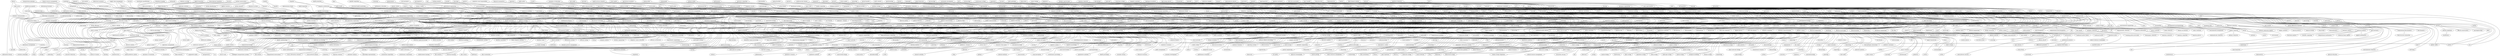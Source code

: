 graph{
"library"--"information literacy" [weight=0.014705882352941176];
"library"--"open access" [weight=0.02];
"library"--"information science" [weight=0.0029069767441860465];
"open access"--"copyright" [weight=0.02631578947368421];
"open access"--"scholarly communication" [weight=0.00819672131147541];
"information science"--"bibliometrics" [weight=0.016666666666666666];
"information science"--"librarianship" [weight=0.022727272727272728];
"information science"--"library science" [weight=0.01282051282051282];
"intellectual property"--"copyright" [weight=0.014705882352941176];
"intellectual property"--"innovation" [weight=0.019230769230769232];
"innovation"--"entrepreneurship" [weight=0.0018796992481203006];
"innovation"--"design" [weight=0.011627906976744186];
"innovation"--"economic geography" [weight=0.017241379310344827];
"innovation"--"collaboration" [weight=0.03333333333333333];
"innovation"--"knowledge management" [weight=0.014285714285714285];
"innovation"--"creativity" [weight=0.007352941176470588];
"innovation"--"productivity" [weight=0.03333333333333333];
"innovation"--"strategy" [weight=0.004098360655737705];
"innovation"--"technology" [weight=0.006329113924050633];
"simulation"--"agent-based modeling" [weight=0.02];
"simulation"--"optimization" [weight=0.005813953488372093];
"simulation"--"modeling" [weight=0.0014792899408284023];
"computational mechanics"--"fracture mechanics" [weight=0.010638297872340425];
"computational mechanics"--"biomechanics" [weight=0.013157894736842105];
"computational mechanics"--"finite elements" [weight=0.025];
"computational mechanics"--"solid mechanics" [weight=0.008771929824561403];
"computational mechanics"--"multiscale modeling" [weight=0.03125];
"computational mechanics"--"continuum mechanics" [weight=0.03333333333333333];
"computational mechanics"--"numerical methods" [weight=0.017857142857142856];
"fracture mechanics"--"composite materials" [weight=0.018518518518518517];
"fracture mechanics"--"fatigue" [weight=0.014705882352941176];
"biomechanics"--"sports science" [weight=0.027777777777777776];
"biomechanics"--"bone" [weight=0.02];
"biomechanics"--"orthopaedics" [weight=0.008064516129032258];
"biomechanics"--"ergonomics" [weight=0.011111111111111112];
"biomechanics"--"mechanobiology" [weight=0.00980392156862745];
"biomechanics"--"finite element analysis" [weight=0.015625];
"biomechanics"--"rehabilitation" [weight=0.009615384615384616];
"biomechanics"--"robotics" [weight=0.00684931506849315];
"solid mechanics"--"nanomechanics" [weight=0.029411764705882353];
"solid mechanics"--"mechanics of materials" [weight=0.027777777777777776];
"performance"--"distributed systems" [weight=0.05];
"distributed systems"--"fault tolerance" [weight=0.017857142857142856];
"distributed systems"--"computer networks" [weight=0.0056179775280898875];
"distributed systems"--"networks" [weight=0.0037593984962406013];
"distributed systems"--"cloud computing" [weight=0.0019305019305019305];
"distributed systems"--"operating systems" [weight=0.004629629629629629];
"financial econometrics"--"asset pricing" [weight=0.016666666666666666];
"asset pricing"--"behavioral finance" [weight=0.011627906976744186];
"asset pricing"--"corporate finance" [weight=0.01020408163265306];
"political ecology"--"political economy" [weight=0.02631578947368421];
"biophysics"--"proteins" [weight=0.021739130434782608];
"biophysics"--"physical chemistry" [weight=0.007692307692307693];
"biophysics"--"biochemistry" [weight=0.001937984496124031];
"biophysics"--"molecular dynamics" [weight=0.010416666666666666];
"biophysics"--"polymer physics" [weight=0.014285714285714285];
"biophysics"--"statistical mechanics" [weight=0.014285714285714285];
"biophysics"--"soft matter" [weight=0.007142857142857143];
"biophysics"--"protein folding" [weight=0.013157894736842105];
"morality"--"social psychology" [weight=0.023809523809523808];
"social psychology"--"quantitative methods" [weight=0.045454545454545456];
"social psychology"--"psychology" [weight=0.011627906976744186];
"social psychology"--"positive psychology" [weight=0.03571428571428571];
"social psychology"--"evolutionary psychology" [weight=0.027777777777777776];
"social psychology"--"social neuroscience" [weight=0.014285714285714285];
"social psychology"--"social cognition" [weight=0.01];
"social psychology"--"political psychology" [weight=0.011111111111111112];
"social psychology"--"health psychology" [weight=0.013888888888888888];
"social psychology"--"personality" [weight=0.016129032258064516];
"wastewater treatment"--"environmental engineering" [weight=0.010869565217391304];
"wastewater treatment"--"water" [weight=0.007142857142857143];
"control"--"system identification" [weight=0.013513513513513514];
"control"--"dynamics" [weight=0.004];
"control"--"estimation" [weight=0.010869565217391304];
"control"--"robotics" [weight=0.0013774104683195593];
"control"--"dynamical systems" [weight=0.007575757575757576];
"control"--"system dynamics" [weight=0.03333333333333333];
"semiconductor physics"--"optoelectronics" [weight=0.03571428571428571];
"optoelectronics"--"photonics" [weight=0.005376344086021506];
"optoelectronics"--"semiconductor devices" [weight=0.025];
"optoelectronics"--"devices" [weight=0.03571428571428571];
"environmental"--"resource economics" [weight=0.007142857142857143];
"resource economics"--"environmental economics" [weight=0.01282051282051282];
"psychology"--"cognitive neuroscience" [weight=0.005];
"psychology"--"neuroscience" [weight=0.00205761316872428];
"psychology"--"education" [weight=0.007042253521126761];
"social cognition"--"developmental psychology" [weight=0.022727272727272728];
"political psychology"--"public opinion" [weight=0.009433962264150943];
"personality"--"assessment" [weight=0.02631578947368421];
"personality"--"individual differences" [weight=0.017241379310344827];
"personality"--"psychopathology" [weight=0.021739130434782608];
"quantum chemistry"--"density functional theory" [weight=0.019230769230769232];
"quantum chemistry"--"computational chemistry" [weight=0.006944444444444444];
"density functional theory"--"computational materials science" [weight=0.023809523809523808];
"computational chemistry"--"theoretical" [weight=0.006756756756756757];
"computational chemistry"--"physical chemistry" [weight=0.007936507936507936];
"computational chemistry"--"theoretical chemistry" [weight=0.004464285714285714];
"computational chemistry"--"computational biophysics" [weight=0.02631578947368421];
"computational chemistry"--"molecular modeling" [weight=0.008928571428571428];
"evolutionary ecology"--"conservation biology" [weight=0.013157894736842105];
"conservation biology"--"spatial ecology" [weight=0.011627906976744186];
"conservation biology"--"ecology" [weight=0.0010416666666666667];
"conservation biology"--"ecological modelling" [weight=0.017241379310344827];
"conservation biology"--"disease ecology" [weight=0.013888888888888888];
"conservation biology"--"community ecology" [weight=0.007462686567164179];
"conservation biology"--"herpetology" [weight=0.006944444444444444];
"conservation biology"--"plant ecology" [weight=0.013513513513513514];
"conservation biology"--"population ecology" [weight=0.00847457627118644];
"conservation biology"--"freshwater ecology" [weight=0.03333333333333333];
"conservation biology"--"urban ecology" [weight=0.023809523809523808];
"conservation biology"--"marine ecology" [weight=0.007936507936507936];
"conservation biology"--"landscape ecology" [weight=0.0056179775280898875];
"conservation biology"--"restoration ecology" [weight=0.0125];
"autism"--"special education" [weight=0.029411764705882353];
"autism"--"neuroscience" [weight=0.010869565217391304];
"autism"--"adhd" [weight=0.03333333333333333];
"neuroscience"--"ophthalmology" [weight=0.029411764705882353];
"neuroscience"--"neuropharmacology" [weight=0.015151515151515152];
"neuroscience"--"brain imaging" [weight=0.016666666666666666];
"neuroscience"--"sleep" [weight=0.00980392156862745];
"neuroscience"--"physiology" [weight=0.0058823529411764705];
"neuroscience"--"spinal cord injury" [weight=0.021739130434782608];
"neuroscience"--"electrophysiology" [weight=0.006944444444444444];
"neuroscience"--"traumatic brain injury" [weight=0.02];
"neuroscience"--"gene therapy" [weight=0.020833333333333332];
"neuroscience"--"neurology" [weight=0.004629629629629629];
"neuroscience"--"epilepsy" [weight=0.007352941176470588];
"neuroscience"--"psychiatry" [weight=0.0037313432835820895];
"neuroscience"--"neurodegenerative diseases" [weight=0.011363636363636364];
"neuroscience"--"parkinson s disease" [weight=0.013888888888888888];
"neuroscience"--"plasticity" [weight=0.025];
"neuroscience"--"neurophysiology" [weight=0.007692307692307693];
"neuroscience"--"anesthesiology" [weight=0.03333333333333333];
"neuroscience"--"machine learning" [weight=0.0035211267605633804];
"neuroscience"--"vision" [weight=0.006097560975609756];
"neuroscience"--"cognition" [weight=0.006493506493506494];
"neuroscience"--"neurosurgery" [weight=0.007462686567164179];
"neuroscience"--"neurobiology" [weight=0.008771929824561403];
"neuroscience"--"neuroendocrinology" [weight=0.014285714285714285];
"neuroscience"--"fmri" [weight=0.0078125];
"neuroscience"--"stress" [weight=0.013888888888888888];
"neuroscience"--"pharmacology" [weight=0.0037313432835820895];
"neuroscience"--"addiction" [weight=0.007692307692307693];
"neuroscience"--"optical imaging" [weight=0.0625];
"neuroscience"--"motor control" [weight=0.007042253521126761];
"neuroscience"--"ion channels" [weight=0.011904761904761904];
"neuroscience"--"alzheimer s disease" [weight=0.008064516129032258];
"neuroscience"--"neurodegeneration" [weight=0.008620689655172414];
"neuroscience"--"neuroimaging" [weight=0.0034965034965034965];
"neuroscience"--"neuroengineering" [weight=0.018518518518518517];
"neuroscience"--"pain" [weight=0.007246376811594203];
"neuroscience"--"biomedical engineering" [weight=0.006944444444444444];
"aerosols"--"atmospheric chemistry" [weight=0.012195121951219513];
"aerosols"--"cloud" [weight=0.015151515151515152];
"atmospheric chemistry"--"air quality" [weight=0.017241379310344827];
"cloud"--"climate" [weight=0.018518518518518517];
"computer graphics"--"visualization" [weight=0.004901960784313725];
"computer graphics"--"virtual reality" [weight=0.006329113924050633];
"computer graphics"--"computer vision" [weight=0.001358695652173913];
"molecular evolution"--"bioinformatics" [weight=0.006172839506172839];
"bioinformatics"--"biostatistics" [weight=0.003472222222222222];
"bioinformatics"--"comparative genomics" [weight=0.0078125];
"bioinformatics"--"rna" [weight=0.022727272727272728];
"bioinformatics"--"molecular microbiology" [weight=0.045454545454545456];
"bioinformatics"--"statistical genetics" [weight=0.00847457627118644];
"bioinformatics"--"systems biology" [weight=0.0013812154696132596];
"bioinformatics"--"metagenomics" [weight=0.004545454545454545];
"bioinformatics"--"genomics" [weight=0.0006188118811881188];
"bioinformatics"--"functional genomics" [weight=0.016129032258064516];
"bioinformatics"--"machine learning" [weight=0.0008130081300813008];
"bioinformatics"--"computational biology" [weight=0.0005543237250554324];
"bioinformatics"--"proteomics" [weight=0.004273504273504274];
"bioinformatics"--"cancer genomics" [weight=0.007042253521126761];
"bioinformatics"--"protein structure" [weight=0.025];
"bioinformatics"--"next generation sequencing" [weight=0.007042253521126761];
"stratigraphy"--"sedimentology" [weight=0.00625];
"sedimentology"--"marine geology" [weight=0.017857142857142856];
"sedimentology"--"geology" [weight=0.007142857142857143];
"pragmatics"--"semantics" [weight=0.00510204081632653];
"ecotoxicology"--"ecology" [weight=0.014285714285714285];
"ecology"--"botany" [weight=0.011363636363636364];
"ecology"--"environmental science" [weight=0.008771929824561403];
"ecology"--"biodiversity" [weight=0.0033333333333333335];
"ecology"--"conservation" [weight=0.0020833333333333333];
"ecology"--"natural resource management" [weight=0.045454545454545456];
"ecology"--"biology" [weight=0.005263157894736842];
"ecology"--"population dynamics" [weight=0.016129032258064516];
"ecology"--"ecosystem services" [weight=0.015625];
"ecology"--"ornithology" [weight=0.005376344086021506];
"ecology"--"fish" [weight=0.03333333333333333];
"ecology"--"global change" [weight=0.011111111111111112];
"ecology"--"limnology" [weight=0.013513513513513514];
"ecology"--"evolutionary biology" [weight=0.003125];
"ecology"--"behaviour" [weight=0.011363636363636364];
"ecology"--"ecophysiology" [weight=0.013157894736842105];
"ecology"--"entomology" [weight=0.0043859649122807015];
"ecology"--"zoology" [weight=0.007462686567164179];
"ecology"--"invasive species" [weight=0.012195121951219513];
"ecology"--"marine biology" [weight=0.004761904761904762];
"ecology"--"evolution" [weight=0.0008130081300813008];
"ecology"--"fisheries" [weight=0.007352941176470588];
"ecology"--"biogeography" [weight=0.004545454545454545];
"ecology"--"climate change" [weight=0.003703703703703704];
"archaeology"--"anthropology" [weight=0.005494505494505495];
"applied statistics"--"machine learning" [weight=0.020833333333333332];
"machine learning"--"ai" [weight=0.01020408163265306];
"machine learning"--"convex optimization" [weight=0.01];
"machine learning"--"data visualization" [weight=0.016666666666666666];
"machine learning"--"brain computer interface" [weight=0.013513513513513514];
"machine learning"--"biomedical informatics" [weight=0.008620689655172414];
"machine learning"--"digital signal processing" [weight=0.014705882352941176];
"machine learning"--"algorithms" [weight=0.004];
"machine learning"--"statistical learning" [weight=0.015151515151515152];
"machine learning"--"text mining" [weight=0.004310344827586207];
"machine learning"--"medical image analysis" [weight=0.0043859649122807015];
"machine learning"--"affective computing" [weight=0.010638297872340425];
"machine learning"--"healthcare" [weight=0.027777777777777776];
"machine learning"--"statistical modeling" [weight=0.011627906976744186];
"machine learning"--"medical image processing" [weight=0.013888888888888888];
"machine learning"--"network analysis" [weight=0.027777777777777776];
"machine learning"--"computer vision" [weight=0.00022831050228310502];
"machine learning"--"data science" [weight=0.002551020408163265];
"machine learning"--"recommender systems" [weight=0.004672897196261682];
"machine learning"--"statistics" [weight=0.0012987012987012987];
"machine learning"--"classification" [weight=0.014705882352941176];
"machine learning"--"reinforcement learning" [weight=0.004273504273504274];
"machine learning"--"optimization" [weight=0.001388888888888889];
"machine learning"--"speech" [weight=0.011904761904761904];
"machine learning"--"speech recognition" [weight=0.00625];
"machine learning"--"bayesian inference" [weight=0.014705882352941176];
"machine learning"--"computational neuroscience" [weight=0.003676470588235294];
"machine learning"--"statistical signal processing" [weight=0.008064516129032258];
"machine learning"--"big data" [weight=0.0022522522522522522];
"machine learning"--"data analysis" [weight=0.007575757575757576];
"machine learning"--"deep learning" [weight=0.001440922190201729];
"machine learning"--"pattern recognition" [weight=0.0007062146892655367];
"machine learning"--"crowdsourcing" [weight=0.016129032258064516];
"machine learning"--"big data analytics" [weight=0.013157894736842105];
"machine learning"--"music information retrieval" [weight=0.010638297872340425];
"machine learning"--"biomedical signal processing" [weight=0.014705882352941176];
"machine learning"--"speech processing" [weight=0.01020408163265306];
"machine learning"--"computational intelligence" [weight=0.00684931506849315];
"machine learning"--"bayesian statistics" [weight=0.006756756756756757];
"machine learning"--"time series analysis" [weight=0.016129032258064516];
"machine learning"--"signal processing" [weight=0.001037344398340249];
"machine learning"--"intelligent transportation systems" [weight=0.021739130434782608];
"machine learning"--"computational social science" [weight=0.010416666666666666];
"machine learning"--"nlp" [weight=0.00684931506849315];
"machine learning"--"information retrieval" [weight=0.0017985611510791368];
"machine learning"--"data analytics" [weight=0.01020408163265306];
"machine learning"--"data mining" [weight=0.0003952569169960474];
"machine learning"--"natural language processing" [weight=0.000708215297450425];
"machine learning"--"neural networks" [weight=0.0029069767441860465];
"machine learning"--"artificial intelligence" [weight=0.0003056234718826406];
"machine learning"--"computational statistics" [weight=0.019230769230769232];
"epistemology"--"metaphysics" [weight=0.008771929824561403];
"epistemology"--"philosophy of mind" [weight=0.00980392156862745];
"metaphysics"--"philosophy of science" [weight=0.012195121951219513];
"philosophy of mind"--"cognitive science" [weight=0.011111111111111112];
"philosophy of mind"--"philosophy of language" [weight=0.011111111111111112];
"vaccines"--"immunology" [weight=0.00625];
"immunology"--"translational research" [weight=0.0625];
"immunology"--"transplantation" [weight=0.015625];
"immunology"--"cancer" [weight=0.0030864197530864196];
"immunology"--"pathology" [weight=0.017241379310344827];
"immunology"--"inflammation" [weight=0.006024096385542169];
"immunology"--"gastroenterology" [weight=0.027777777777777776];
"immunology"--"infectious diseases" [weight=0.0036496350364963502];
"immunology"--"virology" [weight=0.0022123893805309734];
"immunology"--"dermatology" [weight=0.027777777777777776];
"immunology"--"autoimmunity" [weight=0.006329113924050633];
"immunology"--"parasitology" [weight=0.008620689655172414];
"immunology"--"immunotherapy" [weight=0.017241379310344827];
"immunology"--"microbiology" [weight=0.0020491803278688526];
"immunology"--"oncology" [weight=0.008333333333333333];
"immunology"--"rheumatology" [weight=0.010638297872340425];
"immunology"--"allergy" [weight=0.006944444444444444];
"immunology"--"neuroimmunology" [weight=0.02];
"ptsd"--"trauma" [weight=0.011627906976744186];
"trauma"--"surgery" [weight=0.023809523809523808];
"public policy"--"public administration" [weight=0.0058823529411764705];
"public policy"--"political science" [weight=0.009259259259259259];
"public administration"--"governance" [weight=0.021739130434782608];
"public administration"--"public management" [weight=0.011363636363636364];
"political science"--"comparative politics" [weight=0.00684931506849315];
"political science"--"international relations" [weight=0.004347826086956522];
"artificial intelligence"--"computer science" [weight=0.003289473684210526];
"artificial intelligence"--"evolutionary algorithms" [weight=0.011111111111111112];
"artificial intelligence"--"soft computing" [weight=0.014285714285714285];
"artificial intelligence"--"multi-agent systems" [weight=0.0033333333333333335];
"artificial intelligence"--"fuzzy logic" [weight=0.013513513513513514];
"artificial intelligence"--"semantic web" [weight=0.0037593984962406013];
"artificial intelligence"--"cognitive science" [weight=0.003424657534246575];
"artificial intelligence"--"human-computer interaction" [weight=0.0078125];
"artificial intelligence"--"planning" [weight=0.007462686567164179];
"artificial intelligence"--"evolutionary computation" [weight=0.004132231404958678];
"artificial intelligence"--"logic" [weight=0.007936507936507936];
"artificial intelligence"--"machine vision" [weight=0.015151515151515152];
"artificial intelligence"--"games" [weight=0.016666666666666666];
"artificial intelligence"--"optimisation" [weight=0.021739130434782608];
"artificial intelligence"--"knowledge representation" [weight=0.003816793893129771];
"economics"--"industrial organization" [weight=0.007575757575757576];
"economics"--"social science" [weight=0.025];
"economics"--"econometrics" [weight=0.004761904761904762];
"economics"--"finance" [weight=0.002702702702702703];
"economics"--"economic history" [weight=0.017857142857142856];
"economics"--"law" [weight=0.002577319587628866];
"industrial organization"--"applied microeconomics" [weight=0.011111111111111112];
"industrial organization"--"international trade" [weight=0.011363636363636364];
"econometrics"--"time series" [weight=0.015625];
"econometrics"--"statistics" [weight=0.006944444444444444];
"finance"--"risk management" [weight=0.018518518518518517];
"finance"--"real estate" [weight=0.019230769230769232];
"finance"--"banking" [weight=0.007142857142857143];
"finance"--"macroeconomics" [weight=0.01];
"finance"--"investments" [weight=0.013157894736842105];
"finance"--"accounting" [weight=0.006024096385542169];
"law"--"society" [weight=0.011363636363636364];
"public opinion"--"political communication" [weight=0.00909090909090909];
"public opinion"--"elections" [weight=0.01282051282051282];
"public opinion"--"american politics" [weight=0.013157894736842105];
"public opinion"--"political behavior" [weight=0.00980392156862745];
"political communication"--"science communication" [weight=0.045454545454545456];
"political communication"--"media effects" [weight=0.020833333333333332];
"political communication"--"journalism" [weight=0.010416666666666666];
"elections"--"political parties" [weight=0.01282051282051282];
"cancer biology"--"signal transduction" [weight=0.014285714285714285];
"cancer biology"--"molecular biology" [weight=0.0048543689320388345];
"hydrogeology"--"hydrology" [weight=0.010416666666666666];
"international finance"--"macroeconomics" [weight=0.006944444444444444];
"macroeconomics"--"international economics" [weight=0.007042253521126761];
"macroeconomics"--"economic growth" [weight=0.009615384615384616];
"macroeconomics"--"monetary economics" [weight=0.0056179775280898875];
"macroeconomics"--"labor economics" [weight=0.008928571428571428];
"macroeconomics"--"financial economics" [weight=0.011111111111111112];
"assessment"--"intervention" [weight=0.05];
"assessment"--"evaluation" [weight=0.021739130434782608];
"assessment"--"medical education" [weight=0.025];
"medical education"--"emergency medicine" [weight=0.023809523809523808];
"forestry"--"remote sensing" [weight=0.01282051282051282];
"remote sensing"--"lidar" [weight=0.009259259259259259];
"remote sensing"--"gis" [weight=0.0013157894736842105];
"remote sensing"--"geographic information systems" [weight=0.014705882352941176];
"remote sensing"--"glaciology" [weight=0.01282051282051282];
"remote sensing"--"data assimilation" [weight=0.025];
"remote sensing"--"photogrammetry" [weight=0.008928571428571428];
"remote sensing"--"hydrology" [weight=0.00390625];
"electrical machines"--"power electronics" [weight=0.007352941176470588];
"power electronics"--"microgrids" [weight=0.009615384615384616];
"power electronics"--"renewable energy" [weight=0.003125];
"popular culture"--"gender" [weight=0.03125];
"gender"--"inequality" [weight=0.009615384615384616];
"gender"--"social movements" [weight=0.014705882352941176];
"gender"--"qualitative research" [weight=0.038461538461538464];
"gender"--"international development" [weight=0.038461538461538464];
"gender"--"family" [weight=0.008333333333333333];
"gender"--"migration" [weight=0.005747126436781609];
"gender"--"qualitative methods" [weight=0.02];
"gender"--"politics" [weight=0.008333333333333333];
"gender"--"identity" [weight=0.0125];
"gender"--"globalization" [weight=0.018518518518518517];
"gender"--"race" [weight=0.0040650406504065045];
"gender"--"culture" [weight=0.00909090909090909];
"gender"--"work" [weight=0.008928571428571428];
"gender"--"youth" [weight=0.017857142857142856];
"gender"--"sexuality" [weight=0.0022624434389140274];
"gender"--"education" [weight=0.007246376811594203];
"gender"--"feminism" [weight=0.016129032258064516];
"gender"--"diversity" [weight=0.019230769230769232];
"polymers"--"membranes" [weight=0.016666666666666666];
"polymers"--"composites" [weight=0.007246376811594203];
"polymers"--"biomaterials" [weight=0.004273504273504274];
"polymers"--"rheology" [weight=0.013157894736842105];
"polymers"--"nanocomposites" [weight=0.010416666666666666];
"composites"--"rhetoric" [weight=0.008620689655172414];
"biomaterials"--"hydrogels" [weight=0.007575757575757576];
"biomaterials"--"self-assembly" [weight=0.015151515151515152];
"biomaterials"--"tissue engineering" [weight=0.0008771929824561404];
"biomaterials"--"bioengineering" [weight=0.007246376811594203];
"biomaterials"--"drug delivery" [weight=0.0016556291390728477];
"rheology"--"complex fluids" [weight=0.018518518518518517];
"supply chain management"--"logistics" [weight=0.005681818181818182];
"supply chain management"--"operations research" [weight=0.008928571428571428];
"supply chain management"--"operations management" [weight=0.003875968992248062];
"sustainable development"--"climate change" [weight=0.020833333333333332];
"climate change"--"hydrology" [weight=0.004310344827586207];
"climate change"--"food security" [weight=0.02];
"climate change"--"forest ecology" [weight=0.013157894736842105];
"climate change"--"climate dynamics" [weight=0.02631578947368421];
"climate change"--"adaptation" [weight=0.008333333333333333];
"climate change"--"air pollution" [weight=0.01282051282051282];
"climate change"--"carbon cycle" [weight=0.016129032258064516];
"climate change"--"coral reefs" [weight=0.019230769230769232];
"climate change"--"agriculture" [weight=0.011363636363636364];
"inequality"--"poverty" [weight=0.007142857142857143];
"poverty"--"social policy" [weight=0.015625];
"corrosion"--"coatings" [weight=0.013513513513513514];
"corrosion"--"electrochemistry" [weight=0.004629629629629629];
"coatings"--"tribology" [weight=0.02631578947368421];
"electrochemistry"--"catalysis" [weight=0.005747126436781609];
"electrochemistry"--"materials science" [weight=0.004807692307692308];
"electrochemistry"--"electrocatalysis" [weight=0.008771929824561403];
"electrochemistry"--"energy materials" [weight=0.019230769230769232];
"electrochemistry"--"energy storage" [weight=0.00625];
"electrochemistry"--"nanomaterials" [weight=0.0049504950495049506];
"electrochemistry"--"fuel cells" [weight=0.0047169811320754715];
"social movements"--"political sociology" [weight=0.013157894736842105];
"developmental psychology"--"cognitive development" [weight=0.023809523809523808];
"probability theory"--"stochastic processes" [weight=0.02];
"probability theory"--"mathematical finance" [weight=0.03571428571428571];
"stochastic processes"--"probability" [weight=0.013513513513513514];
"multimedia"--"computer vision" [weight=0.0038461538461538464];
"computer vision"--"graphics" [weight=0.013513513513513514];
"computer vision"--"mobile robotics" [weight=0.017857142857142856];
"computer vision"--"robotics" [weight=0.0008680555555555555];
"computer vision"--"computational photography" [weight=0.004807692307692308];
"computer vision"--"image processing" [weight=0.0005636978579481398];
"computer vision"--"augmented reality" [weight=0.006578947368421052];
"computer vision"--"imaging" [weight=0.006944444444444444];
"computer vision"--"medical imaging" [weight=0.003246753246753247];
"computer vision"--"image analysis" [weight=0.007462686567164179];
"music"--"language" [weight=0.03125];
"language"--"cognition" [weight=0.010869565217391304];
"language"--"literacy" [weight=0.0125];
"history"--"politics" [weight=0.01282051282051282];
"psychophysics"--"vision" [weight=0.018518518518518517];
"transportation planning"--"urban planning" [weight=0.03571428571428571];
"urban planning"--"housing" [weight=0.021739130434782608];
"urban planning"--"urban design" [weight=0.012195121951219513];
"computer science"--"software engineering" [weight=0.004807692307692308];
"computer science"--"information technology" [weight=0.038461538461538464];
"computer science"--"informatics" [weight=0.041666666666666664];
"software engineering"--"computer science education" [weight=0.03125];
"software engineering"--"formal methods" [weight=0.004672897196261682];
"software engineering"--"software architecture" [weight=0.006329113924050633];
"software engineering"--"requirements engineering" [weight=0.007142857142857143];
"software engineering"--"software testing" [weight=0.005376344086021506];
"software engineering"--"information systems" [weight=0.011904761904761904];
"software engineering"--"testing" [weight=0.015151515151515152];
"software engineering"--"program analysis" [weight=0.01020408163265306];
"software engineering"--"systems engineering" [weight=0.038461538461538464];
"software engineering"--"programming languages" [weight=0.003289473684210526];
"health promotion"--"public health" [weight=0.010416666666666666];
"public health"--"dentistry" [weight=0.038461538461538464];
"public health"--"epidemiology" [weight=0.001953125];
"pervasive computing"--"mobile computing" [weight=0.015625];
"mobile computing"--"wireless networks" [weight=0.006024096385542169];
"high energy physics"--"particle physics" [weight=0.016129032258064516];
"particle physics"--"nuclear physics" [weight=0.010869565217391304];
"particle physics"--"cosmology" [weight=0.009433962264150943];
"magnetic materials"--"magnetism" [weight=0.01282051282051282];
"magnetism"--"spintronics" [weight=0.005154639175257732];
"magnetism"--"condensed matter physics" [weight=0.00625];
"cognitive neuroscience"--"memory" [weight=0.0045871559633027525];
"cognitive neuroscience"--"cognitive psychology" [weight=0.0058823529411764705];
"cognitive neuroscience"--"neuropsychology" [weight=0.00819672131147541];
"cognitive neuroscience"--"attention" [weight=0.005813953488372093];
"cognitive neuroscience"--"visual perception" [weight=0.016129032258064516];
"education"--"ict" [weight=0.021739130434782608];
"education"--"sociology" [weight=0.007936507936507936];
"education"--"child development" [weight=0.03333333333333333];
"education"--"research" [weight=0.027777777777777776];
"education"--"social justice" [weight=0.041666666666666664];
"education"--"technology" [weight=0.006578947368421052];
"education"--"educational technology" [weight=0.016129032258064516];
"education"--"pedagogy" [weight=0.021739130434782608];
"education"--"teacher education" [weight=0.020833333333333332];
"social theory"--"sociology" [weight=0.015625];
"sociology"--"anthropology" [weight=0.014285714285714285];
"sociology"--"demography" [weight=0.008620689655172414];
"sociology"--"criminology" [weight=0.007352941176470588];
"biostatistics"--"survival analysis" [weight=0.013513513513513514];
"biostatistics"--"epidemiology" [weight=0.002173913043478261];
"biostatistics"--"clinical trials" [weight=0.008064516129032258];
"biostatistics"--"meta-analysis" [weight=0.029411764705882353];
"biostatistics"--"causal inference" [weight=0.018518518518518517];
"epidemiology"--"pharmacoepidemiology" [weight=0.021739130434782608];
"epidemiology"--"child health" [weight=0.019230769230769232];
"epidemiology"--"nutrition" [weight=0.00641025641025641];
"epidemiology"--"mathematical modeling" [weight=0.018518518518518517];
"epidemiology"--"hiv" [weight=0.006329113924050633];
"epidemiology"--"global health" [weight=0.010869565217391304];
"epidemiology"--"environmental health" [weight=0.011904761904761904];
"meta-analysis"--"systematic reviews" [weight=0.014285714285714285];
"causal inference"--"program evaluation" [weight=0.07142857142857142];
"surgery"--"medicine" [weight=0.020833333333333332];
"logistics"--"transportation" [weight=0.00847457627118644];
"logistics"--"supply chain" [weight=0.010416666666666666];
"transportation"--"mobile" [weight=0.02];
"transportation"--"land use" [weight=0.020833333333333332];
"regulation"--"governance" [weight=0.027777777777777776];
"manufacturing"--"design" [weight=0.014285714285714285];
"climate"--"meteorology" [weight=0.013157894736842105];
"climate"--"hydrology" [weight=0.011111111111111112];
"climate"--"physical oceanography" [weight=0.027777777777777776];
"meteorology"--"atmospheric science" [weight=0.013157894736842105];
"meteorology"--"climatology" [weight=0.011111111111111112];
"hydrology"--"groundwater" [weight=0.017241379310344827];
"hydrology"--"ecohydrology" [weight=0.008771929824561403];
"hydrology"--"water resources" [weight=0.002976190476190476];
"hydrology"--"geomorphology" [weight=0.005813953488372093];
"hydrology"--"sediment transport" [weight=0.020833333333333332];
"hydrology"--"water quality" [weight=0.01020408163265306];
"hydrology"--"water resources management" [weight=0.01];
"hydrology"--"hydraulics" [weight=0.008620689655172414];
"macroecology"--"biogeography" [weight=0.008620689655172414];
"anthropology"--"ethnography" [weight=0.045454545454545456];
"storage"--"energy conversion" [weight=0.007575757575757576];
"nems"--"mems" [weight=0.0043859649122807015];
"mems"--"microfabrication" [weight=0.011363636363636364];
"mems"--"microfluidics" [weight=0.004807692307692308];
"mems"--"nanotechnology" [weight=0.006097560975609756];
"mems"--"sensors" [weight=0.004807692307692308];
"mems"--"energy harvesting" [weight=0.0125];
"catalysis"--"green chemistry" [weight=0.013157894736842105];
"catalysis"--"organic chemistry" [weight=0.008620689655172414];
"catalysis"--"ionic liquids" [weight=0.03125];
"catalysis"--"adsorption" [weight=0.016129032258064516];
"catalysis"--"energy" [weight=0.007352941176470588];
"catalysis"--"dft" [weight=0.023809523809523808];
"catalysis"--"organometallic chemistry" [weight=0.007936507936507936];
"catalysis"--"surface science" [weight=0.007246376811594203];
"catalysis"--"porous materials" [weight=0.025];
"catalysis"--"inorganic chemistry" [weight=0.009615384615384616];
"criminal justice"--"criminology" [weight=0.011111111111111112];
"criminology"--"policing" [weight=0.013888888888888888];
"criminology"--"violence" [weight=0.021739130434782608];
"criminology"--"crime" [weight=0.027777777777777776];
"plant breeding"--"plant genetics" [weight=0.02631578947368421];
"plant breeding"--"genetics" [weight=0.005494505494505495];
"genetics"--"drosophila" [weight=0.02];
"genetics"--"genomics" [weight=0.0009784735812133072];
"genetics"--"developmental biology" [weight=0.0045045045045045045];
"genetics"--"epigenetics" [weight=0.00390625];
"genetics"--"plant molecular biology" [weight=0.025];
"genetics"--"molecular biology" [weight=0.0015060240963855422];
"genetics"--"plant biology" [weight=0.010869565217391304];
"entrepreneurship"--"strategic management" [weight=0.008771929824561403];
"entrepreneurship"--"organization theory" [weight=0.02631578947368421];
"entrepreneurship"--"innovation management" [weight=0.021739130434782608];
"developmental biology"--"reproductive biology" [weight=0.05555555555555555];
"developmental biology"--"stem cell biology" [weight=0.012195121951219513];
"nanotechnology"--"surface chemistry" [weight=0.020833333333333332];
"nanotechnology"--"nanowires" [weight=0.014705882352941176];
"nanotechnology"--"solar cells" [weight=0.00909090909090909];
"nanotechnology"--"nanoscience" [weight=0.0045045045045045045];
"nanotechnology"--"biosensors" [weight=0.006329113924050633];
"nanotechnology"--"materials engineering" [weight=0.03571428571428571];
"nanotechnology"--"drug delivery" [weight=0.0035460992907801418];
"nanotechnology"--"materials science" [weight=0.0016501650165016502];
"nanotechnology"--"electronics" [weight=0.019230769230769232];
"nanotechnology"--"semiconductors" [weight=0.007692307692307693];
"nanotechnology"--"graphene" [weight=0.005376344086021506];
"transplantation"--"nephrology" [weight=0.029411764705882353];
"nanomaterials"--"photocatalysis" [weight=0.010416666666666666];
"nanomaterials"--"energy conversion" [weight=0.014705882352941176];
"behavioral neuroscience"--"addiction" [weight=0.022727272727272728];
"addiction"--"alcohol" [weight=0.015151515151515152];
"art"--"architecture" [weight=0.03571428571428571];
"architecture"--"urban" [weight=0.014705882352941176];
"architecture"--"design" [weight=0.008928571428571428];
"architecture"--"urban design" [weight=0.007692307692307693];
"mass transfer"--"cfd" [weight=0.025];
"mass transfer"--"heat" [weight=0.0036231884057971015];
"cfd"--"multiphase flow" [weight=0.008620689655172414];
"cfd"--"combustion" [weight=0.008333333333333333];
"cfd"--"heat transfer" [weight=0.005952380952380952];
"cfd"--"fem" [weight=0.03571428571428571];
"2d materials"--"graphene" [weight=0.005376344086021506];
"graphene"--"raman spectroscopy" [weight=0.038461538461538464];
"graphene"--"nanoelectronics" [weight=0.014705882352941176];
"graphene"--"carbon nanotubes" [weight=0.0045045045045045045];
"sensing"--"plasmonics" [weight=0.027777777777777776];
"plasmonics"--"photonics" [weight=0.004098360655737705];
"plasmonics"--"nanophotonics" [weight=0.001851851851851852];
"plasmonics"--"metamaterials" [weight=0.002304147465437788];
"plasmonics"--"nanofabrication" [weight=0.011363636363636364];
"institutions"--"political economy" [weight=0.02631578947368421];
"political economy"--"economic development" [weight=0.022727272727272728];
"political economy"--"development economics" [weight=0.007042253521126761];
"political economy"--"comparative politics" [weight=0.00641025641025641];
"operations research"--"optimization" [weight=0.0030864197530864196];
"operations research"--"metaheuristics" [weight=0.010869565217391304];
"operations research"--"scheduling" [weight=0.008620689655172414];
"operations research"--"combinatorial optimization" [weight=0.007936507936507936];
"operations research"--"decision analysis" [weight=0.029411764705882353];
"child development"--"parenting" [weight=0.023809523809523808];
"cancer"--"dna repair" [weight=0.025];
"cancer"--"autophagy" [weight=0.021739130434782608];
"cancer"--"breast cancer" [weight=0.03125];
"cancer"--"apoptosis" [weight=0.020833333333333332];
"cancer"--"biomarkers" [weight=0.013513513513513514];
"cancer"--"angiogenesis" [weight=0.013157894736842105];
"cancer"--"cell signaling" [weight=0.02];
"cancer"--"stem cells" [weight=0.004032258064516129];
"cancer"--"microrna" [weight=0.019230769230769232];
"breast cancer"--"prostate cancer" [weight=0.045454545454545456];
"stem cells"--"regeneration" [weight=0.014285714285714285];
"stem cells"--"tissue engineering" [weight=0.0029239766081871343];
"geography"--"urban studies" [weight=0.023809523809523808];
"geography"--"gis" [weight=0.006493506493506494];
"urban studies"--"human geography" [weight=0.020833333333333332];
"gis"--"spatial statistics" [weight=0.023809523809523808];
"gis"--"spatial analysis" [weight=0.005434782608695652];
"gis"--"urban geography" [weight=0.03333333333333333];
"phylogeny"--"evolution" [weight=0.01282051282051282];
"evolution"--"development" [weight=0.005];
"evolution"--"phylogenetics" [weight=0.004761904761904762];
"evolution"--"systematics" [weight=0.00510204081632653];
"evolution"--"cooperation" [weight=0.02631578947368421];
"evolution"--"genomics" [weight=0.0015384615384615385];
"evolution"--"palaeontology" [weight=0.020833333333333332];
"evolution"--"sexual selection" [weight=0.012195121951219513];
"evolution"--"population genetics" [weight=0.0036496350364963502];
"evolution"--"speciation" [weight=0.007246376811594203];
"evolution"--"symbiosis" [weight=0.0125];
"evolution"--"animal behavior" [weight=0.010416666666666666];
"evolution"--"behavior" [weight=0.006172839506172839];
"ceramics"--"materials science" [weight=0.016129032258064516];
"materials science"--"thin films" [weight=0.007042253521126761];
"materials science"--"physics" [weight=0.0021008403361344537];
"materials science"--"applied physics" [weight=0.018518518518518517];
"materials science"--"solid state physics" [weight=0.013513513513513514];
"materials science"--"materials characterization" [weight=0.029411764705882353];
"materials science"--"polymer science" [weight=0.011111111111111112];
"materials science"--"electrical engineering" [weight=0.022727272727272728];
"materials science"--"solid state chemistry" [weight=0.023809523809523808];
"materials science"--"metallurgy" [weight=0.008333333333333333];
"materials science"--"chemistry" [weight=0.002304147465437788];
"materials science"--"electron microscopy" [weight=0.007042253521126761];
"materials science"--"condensed matter physics" [weight=0.004166666666666667];
"materials science"--"chemical engineering" [weight=0.007462686567164179];
"materials science"--"computer simulation" [weight=0.05555555555555555];
"materials science"--"characterization" [weight=0.025];
"materials science"--"engineering" [weight=0.0016339869281045752];
"materials science"--"mechanical engineering" [weight=0.009615384615384616];
"geochronology"--"isotope geochemistry" [weight=0.017857142857142856];
"geochronology"--"geochemistry" [weight=0.006493506493506494];
"geochemistry"--"paleoclimate" [weight=0.012195121951219513];
"geochemistry"--"petrology" [weight=0.003105590062111801];
"geochemistry"--"geology" [weight=0.002336448598130841];
"geochemistry"--"volcanology" [weight=0.00625];
"geochemistry"--"mineralogy" [weight=0.0056179775280898875];
"control theory"--"applications" [weight=0.017857142857142856];
"control theory"--"robotics" [weight=0.005050505050505051];
"robotics"--"motion planning" [weight=0.0058823529411764705];
"robotics"--"haptics" [weight=0.006329113924050633];
"robotics"--"nonlinear control" [weight=0.013157894736842105];
"robotics"--"control systems" [weight=0.005813953488372093];
"robotics"--"biomimetics" [weight=0.029411764705882353];
"robotics"--"automation" [weight=0.005154639175257732];
"robotics"--"automatic control" [weight=0.021739130434782608];
"robotics"--"navigation" [weight=0.018518518518518517];
"robotics"--"human-robot interaction" [weight=0.006756756756756757];
"robotics"--"uav" [weight=0.019230769230769232];
"robotics"--"localization" [weight=0.022727272727272728];
"robotics"--"mechatronics" [weight=0.003355704697986577];
"applied linguistics"--"second language acquisition" [weight=0.01282051282051282];
"second language acquisition"--"psycholinguistics" [weight=0.0125];
"information"--"communication" [weight=0.020833333333333332];
"communication"--"media studies" [weight=0.020833333333333332];
"communication"--"signal processing" [weight=0.003289473684210526];
"communication"--"media" [weight=0.004672897196261682];
"development"--"labor" [weight=0.027777777777777776];
"development"--"africa" [weight=0.020833333333333332];
"development"--"growth" [weight=0.009259259259259259];
"learning"--"teaching" [weight=0.0034965034965034965];
"learning"--"higher education" [weight=0.013888888888888888];
"learning"--"memory" [weight=0.001838235294117647];
"higher education"--"education policy" [weight=0.025];
"working memory"--"attention" [weight=0.01];
"attention"--"consciousness" [weight=0.016666666666666666];
"attention"--"perception" [weight=0.006024096385542169];
"attention"--"cognitive control" [weight=0.015151515151515152];
"psychotherapy"--"clinical psychology" [weight=0.02];
"clinical psychology"--"anxiety" [weight=0.023809523809523808];
"environmental science"--"soil science" [weight=0.015151515151515152];
"soil science"--"agronomy" [weight=0.023809523809523808];
"self-regulation"--"motivation" [weight=0.01282051282051282];
"motivation"--"emotion" [weight=0.007575757575757576];
"bioenergy"--"biomass" [weight=0.010416666666666666];
"bioenergy"--"biofuels" [weight=0.011363636363636364];
"biofuels"--"renewable energy" [weight=0.016666666666666666];
"suicide"--"depression" [weight=0.02];
"depression"--"anxiety" [weight=0.005813953488372093];
"depression"--"stress" [weight=0.018518518518518517];
"photonics"--"optical communications" [weight=0.00819672131147541];
"photonics"--"optics" [weight=0.0018726591760299626];
"photonics"--"fiber optics" [weight=0.014285714285714285];
"optical communications"--"optical networks" [weight=0.029411764705882353];
"optics"--"physics" [weight=0.003289473684210526];
"optics"--"microscopy" [weight=0.011111111111111112];
"optics"--"biophotonics" [weight=0.015151515151515152];
"optics"--"lasers" [weight=0.004807692307692308];
"risk"--"resilience" [weight=0.016666666666666666];
"risk"--"uncertainty" [weight=0.015625];
"resilience"--"developmental psychopathology" [weight=0.038461538461538464];
"resilience"--"sustainability" [weight=0.021739130434782608];
"plasma"--"combustion" [weight=0.041666666666666664];
"combustion"--"energy" [weight=0.007352941176470588];
"combustion"--"internal combustion engines" [weight=0.017857142857142856];
"data mining"--"business intelligence" [weight=0.009615384615384616];
"data mining"--"clustering" [weight=0.016129032258064516];
"data mining"--"social network analysis" [weight=0.004424778761061947];
"data mining"--"database systems" [weight=0.017857142857142856];
"data mining"--"social networks" [weight=0.0043859649122807015];
"data mining"--"databases" [weight=0.0030120481927710845];
"data mining"--"medical informatics" [weight=0.014285714285714285];
"data mining"--"health informatics" [weight=0.011627906976744186];
"molecular"--"atomic" [weight=0.007352941176470588];
"molecular"--"cell biology" [weight=0.008064516129032258];
"cell biology"--"biochemistry" [weight=0.0019011406844106464];
"formal methods"--"verification" [weight=0.00980392156862745];
"formal methods"--"model checking" [weight=0.010416666666666666];
"model checking"--"formal verification" [weight=0.023809523809523808];
"biology"--"medicine" [weight=0.01020408163265306];
"limnology"--"aquatic ecology" [weight=0.012195121951219513];
"evolutionary biology"--"behavioral ecology" [weight=0.011627906976744186];
"evolutionary biology"--"behavioural ecology" [weight=0.008620689655172414];
"entomology"--"biological control" [weight=0.0125];
"entomology"--"chemical ecology" [weight=0.02];
"fisheries"--"aquaculture" [weight=0.017241379310344827];
"organizations"--"economic sociology" [weight=0.023809523809523808];
"organizations"--"work" [weight=0.017857142857142856];
"sports science"--"exercise physiology" [weight=0.023809523809523808];
"representation theory"--"algebraic geometry" [weight=0.022727272727272728];
"algebraic geometry"--"number theory" [weight=0.015625];
"population"--"community ecology" [weight=0.022727272727272728];
"community ecology"--"theoretical ecology" [weight=0.020833333333333332];
"ultrasound"--"medical imaging" [weight=0.016666666666666666];
"medical imaging"--"magnetic resonance imaging" [weight=0.016129032258064516];
"medical imaging"--"medical physics" [weight=0.014705882352941176];
"medical imaging"--"mri" [weight=0.00847457627118644];
"exercise"--"physical activity" [weight=0.013157894736842105];
"physical activity"--"obesity" [weight=0.009615384615384616];
"systems neuroscience"--"computational neuroscience" [weight=0.016666666666666666];
"marketing"--"consumer behaviour" [weight=0.008333333333333333];
"marketing"--"branding" [weight=0.010869565217391304];
"marketing"--"advertising" [weight=0.00909090909090909];
"marketing"--"pricing" [weight=0.021739130434782608];
"marketing"--"consumer behavior" [weight=0.003676470588235294];
"marketing"--"tourism" [weight=0.013157894736842105];
"marketing"--"management" [weight=0.00909090909090909];
"consumer behavior"--"decision making" [weight=0.00909090909090909];
"management"--"organizational behavior" [weight=0.012195121951219513];
"management"--"strategy" [weight=0.00819672131147541];
"management"--"business" [weight=0.011111111111111112];
"management"--"leadership" [weight=0.012195121951219513];
"tuberculosis"--"infectious diseases" [weight=0.015625];
"infectious diseases"--"pediatrics" [weight=0.023809523809523808];
"safety"--"health" [weight=0.020833333333333332];
"safety"--"quality" [weight=0.027777777777777776];
"health"--"sport" [weight=0.020833333333333332];
"health"--"well-being" [weight=0.015151515151515152];
"health"--"physical education" [weight=0.022727272727272728];
"health"--"aging" [weight=0.006756756756756757];
"quality"--"patient safety" [weight=0.03125];
"cultural studies"--"critical theory" [weight=0.03125];
"cultural studies"--"media studies" [weight=0.013888888888888888];
"cultural studies"--"gender studies" [weight=0.02];
"migration"--"citizenship" [weight=0.013513513513513514];
"ecosystem ecology"--"biogeochemistry" [weight=0.006172839506172839];
"biogeochemistry"--"stable isotopes" [weight=0.016666666666666666];
"biogeochemistry"--"oceanography" [weight=0.010869565217391304];
"biogeochemistry"--"carbon" [weight=0.038461538461538464];
"biogeochemistry"--"microbial ecology" [weight=0.00641025641025641];
"compilers"--"computer architecture" [weight=0.005376344086021506];
"compilers"--"programming languages" [weight=0.005434782608695652];
"computer architecture"--"reconfigurable computing" [weight=0.013888888888888888];
"computer architecture"--"computer engineering" [weight=0.05555555555555555];
"computer architecture"--"parallel programming" [weight=0.016129032258064516];
"computer architecture"--"high performance computing" [weight=0.0078125];
"computer architecture"--"vlsi" [weight=0.010869565217391304];
"computer architecture"--"computer systems" [weight=0.014705882352941176];
"computer architecture"--"embedded systems" [weight=0.005319148936170213];
"corporate social responsibility"--"corporate governance" [weight=0.017241379310344827];
"computer networks"--"wireless networks" [weight=0.0078125];
"computer networks"--"network security" [weight=0.011627906976744186];
"computer networks"--"performance evaluation" [weight=0.025];
"computer networks"--"software defined networking" [weight=0.016666666666666666];
"networks"--"complex systems" [weight=0.008333333333333333];
"networks"--"security" [weight=0.002824858757062147];
"networks"--"systems" [weight=0.004672897196261682];
"networks"--"telecommunications" [weight=0.02];
"networks"--"wireless" [weight=0.010638297872340425];
"cloud computing"--"iot" [weight=0.025];
"cloud computing"--"distributed computing" [weight=0.006329113924050633];
"cloud computing"--"internet of things" [weight=0.0078125];
"cloud computing"--"virtualization" [weight=0.007936507936507936];
"cloud computing"--"big data" [weight=0.003816793893129771];
"transcriptomics"--"genomics" [weight=0.00684931506849315];
"genomics"--"human genetics" [weight=0.0078125];
"genomics"--"gene regulation" [weight=0.009433962264150943];
"genomics"--"quantitative genetics" [weight=0.017241379310344827];
"genomics"--"epigenomics" [weight=0.0078125];
"genomics"--"rna biology" [weight=0.020833333333333332];
"genomics"--"disease" [weight=0.0625];
"genomics"--"gene expression" [weight=0.017241379310344827];
"genomics"--"evolutionary genetics" [weight=0.013513513513513514];
"transportation engineering"--"intelligent transportation systems" [weight=0.03571428571428571];
"neurology"--"stroke" [weight=0.010869565217391304];
"neurology"--"multiple sclerosis" [weight=0.018518518518518517];
"aerospace engineering"--"aerodynamics" [weight=0.0625];
"aerodynamics"--"fluid mechanics" [weight=0.00980392156862745];
"inflammation"--"oxidative stress" [weight=0.02631578947368421];
"inflammation"--"innate immunity" [weight=0.015151515151515152];
"gastroenterology"--"hepatology" [weight=0.006944444444444444];
"parasitology"--"malaria" [weight=0.021739130434782608];
"microbiology"--"microbiome" [weight=0.013513513513513514];
"microbiology"--"host-pathogen interactions" [weight=0.013513513513513514];
"microbiology"--"molecular genetics" [weight=0.019230769230769232];
"microbiology"--"food safety" [weight=0.018518518518518517];
"microbiology"--"microbial ecology" [weight=0.005747126436781609];
"microbiology"--"biotechnology" [weight=0.003703703703703704];
"microbiology"--"antibiotic resistance" [weight=0.00980392156862745];
"microbiology"--"biofilms" [weight=0.015151515151515152];
"microbiology"--"molecular biology" [weight=0.001976284584980237];
"microbiology"--"mycology" [weight=0.017241379310344827];
"oncology"--"hematology" [weight=0.004901960784313725];
"oncology"--"urology" [weight=0.045454545454545456];
"allergy"--"asthma" [weight=0.011627906976744186];
"wireless networks"--"sensor networks" [weight=0.013513513513513514];
"epigenetics"--"transcription" [weight=0.012195121951219513];
"epigenetics"--"chromatin" [weight=0.007042253521126761];
"molecular biology"--"biochemistry" [weight=0.0010416666666666667];
"molecular biology"--"cancer research" [weight=0.018518518518518517];
"molecular biology"--"plant science" [weight=0.022727272727272728];
"molecular biology"--"plant physiology" [weight=0.021739130434782608];
"molecular biology"--"cell" [weight=0.005376344086021506];
"policy"--"energy" [weight=0.017857142857142856];
"terahertz"--"metamaterials" [weight=0.015625];
"metamaterials"--"antennas" [weight=0.005952380952380952];
"algorithms"--"computational geometry" [weight=0.006097560975609756];
"algorithms"--"complexity" [weight=0.010416666666666666];
"algorithms"--"theoretical computer science" [weight=0.011363636363636364];
"algorithms"--"theory" [weight=0.025];
"algorithms"--"graph theory" [weight=0.005154639175257732];
"algorithms"--"data structures" [weight=0.004464285714285714];
"graph theory"--"combinatorics" [weight=0.004424778761061947];
"analysis"--"partial differential equations" [weight=0.029411764705882353];
"partial differential equations"--"harmonic analysis" [weight=0.029411764705882353];
"partial differential equations"--"numerical analysis" [weight=0.00909090909090909];
"morphology"--"syntax" [weight=0.010638297872340425];
"syntax"--"semantics" [weight=0.00510204081632653];
"syntax"--"linguistics" [weight=0.005376344086021506];
"fracture"--"fatigue" [weight=0.008771929824561403];
"religion"--"politics" [weight=0.005376344086021506];
"drug discovery"--"medicinal chemistry" [weight=0.007462686567164179];
"medicinal chemistry"--"organic chemistry" [weight=0.0035714285714285713];
"medicinal chemistry"--"organic synthesis" [weight=0.006944444444444444];
"medicinal chemistry"--"natural products" [weight=0.025];
"medicinal chemistry"--"chemical biology" [weight=0.005319148936170213];
"medicinal chemistry"--"drug design" [weight=0.01];
"aging"--"disability" [weight=0.017857142857142856];
"aging"--"cognition" [weight=0.007692307692307693];
"aging"--"dementia" [weight=0.007936507936507936];
"aging"--"gerontology" [weight=0.018518518518518517];
"health disparities"--"hiv" [weight=0.023809523809523808];
"hiv"--"substance use" [weight=0.016666666666666666];
"hiv"--"aids" [weight=0.002173913043478261];
"numerical simulation"--"turbulence" [weight=0.03125];
"turbulence"--"fluid dynamics" [weight=0.006097560975609756];
"turbulence"--"fluid mechanics" [weight=0.0045871559633027525];
"turbulence"--"computational fluid dynamics" [weight=0.006944444444444444];
"mitochondria"--"metabolism" [weight=0.012195121951219513];
"metabolism"--"diabetes" [weight=0.005263157894736842];
"number theory"--"combinatorics" [weight=0.0125];
"combinatorics"--"algebra" [weight=0.014285714285714285];
"biomedical engineering"--"medical devices" [weight=0.017241379310344827];
"biomedical engineering"--"neural engineering" [weight=0.019230769230769232];
"biomedical imaging"--"image processing" [weight=0.019230769230769232];
"image processing"--"video coding" [weight=0.014705882352941176];
"image processing"--"signal" [weight=0.00510204081632653];
"image processing"--"inverse problems" [weight=0.015151515151515152];
"cognition"--"emotion" [weight=0.008333333333333333];
"literacy"--"reading" [weight=0.016129032258064516];
"physics"--"mathematics" [weight=0.005681818181818182];
"physics"--"condensed matter theory" [weight=0.019230769230769232];
"physics"--"astrophysics" [weight=0.00510204081632653];
"physics"--"condensed matter" [weight=0.016666666666666666];
"mathematics"--"mathematical physics" [weight=0.019230769230769232];
"astrophysics"--"plasma physics" [weight=0.016666666666666666];
"astrophysics"--"cosmology" [weight=0.0027472527472527475];
"astrophysics"--"astronomy" [weight=0.002145922746781116];
"serious games"--"human-computer interaction" [weight=0.03571428571428571];
"microbial ecology"--"environmental microbiology" [weight=0.006578947368421052];
"optimization"--"reliability" [weight=0.014705882352941176];
"optimization"--"model predictive control" [weight=0.027777777777777776];
"optimization"--"energy systems" [weight=0.023809523809523808];
"optimization"--"optimal control" [weight=0.013157894736842105];
"optimization"--"power systems" [weight=0.008333333333333333];
"optimization"--"game theory" [weight=0.006493506493506494];
"agricultural economics"--"environmental economics" [weight=0.013513513513513514];
"environmental economics"--"development economics" [weight=0.013157894736842105];
"environmental economics"--"energy economics" [weight=0.008064516129032258];
"nutrition"--"obesity" [weight=0.0045871559633027525];
"mathematics education"--"teacher education" [weight=0.018518518518518517];
"teacher education"--"science education" [weight=0.017857142857142856];
"biological physics"--"statistical physics" [weight=0.021739130434782608];
"statistical physics"--"complex systems" [weight=0.006329113924050633];
"new media"--"social media" [weight=0.017857142857142856];
"social media"--"public relations" [weight=0.014705882352941176];
"social media"--"social networks" [weight=0.011904761904761904];
"social media"--"internet" [weight=0.03125];
"social media"--"digital media" [weight=0.020833333333333332];
"micro"--"nanofluidics" [weight=0.017241379310344827];
"nanofluidics"--"microfluidics" [weight=0.007692307692307693];
"time series"--"forecasting" [weight=0.027777777777777776];
"health communication"--"media effects" [weight=0.018518518518518517];
"analytical chemistry"--"mass spectrometry" [weight=0.004901960784313725];
"analytical chemistry"--"environmental chemistry" [weight=0.010416666666666666];
"analytical chemistry"--"chemometrics" [weight=0.0125];
"algebra"--"geometry" [weight=0.03125];
"geometry"--"topology" [weight=0.00980392156862745];
"ubiquitous computing"--"human-computer interaction" [weight=0.005813953488372093];
"ubiquitous computing"--"hci" [weight=0.011627906976744186];
"human-computer interaction"--"interaction design" [weight=0.00819672131147541];
"human-computer interaction"--"accessibility" [weight=0.017857142857142856];
"human-computer interaction"--"information visualization" [weight=0.006493506493506494];
"human-computer interaction"--"assistive technology" [weight=0.041666666666666664];
"human-computer interaction"--"user experience" [weight=0.013157894736842105];
"human-computer interaction"--"social computing" [weight=0.008064516129032258];
"hci"--"cscw" [weight=0.006329113924050633];
"earth sciences"--"geology" [weight=0.006756756756756757];
"geology"--"tectonics" [weight=0.004273504273504274];
"geology"--"geomorphology" [weight=0.011627906976744186];
"geology"--"paleontology" [weight=0.01020408163265306];
"geology"--"geoscience" [weight=0.022727272727272728];
"geology"--"geophysics" [weight=0.0035460992907801418];
"paleontology"--"paleoecology" [weight=0.018518518518518517];
"information systems"--"business process management" [weight=0.017857142857142856];
"tectonics"--"structural geology" [weight=0.0030864197530864196];
"thermoelectrics"--"heat transfer" [weight=0.027777777777777776];
"heat transfer"--"thermodynamics" [weight=0.008064516129032258];
"heat transfer"--"fluid mechanics" [weight=0.0036231884057971015];
"nanophotonics"--"silicon photonics" [weight=0.020833333333333332];
"nanophotonics"--"photonic crystals" [weight=0.011904761904761904];
"nanophotonics"--"quantum optics" [weight=0.00641025641025641];
"quantum optics"--"quantum information" [weight=0.002380952380952381];
"quantum optics"--"atomic physics" [weight=0.00847457627118644];
"quantum optics"--"nonlinear optics" [weight=0.006172839506172839];
"nanoelectronics"--"microelectronics" [weight=0.03571428571428571];
"natural hazards"--"geomorphology" [weight=0.021739130434782608];
"paleoclimate"--"paleoceanography" [weight=0.00909090909090909];
"paleoceanography"--"paleoclimatology" [weight=0.008620689655172414];
"construction management"--"project management" [weight=0.023809523809523808];
"project management"--"risk management" [weight=0.025];
"terrorism"--"international relations" [weight=0.02631578947368421];
"international relations"--"china" [weight=0.027777777777777776];
"international relations"--"human rights" [weight=0.013157894736842105];
"international relations"--"conflict" [weight=0.025];
"international relations"--"international political economy" [weight=0.008771929824561403];
"environmental microbiology"--"bioremediation" [weight=0.02];
"health services research"--"health policy" [weight=0.011627906976744186];
"health services research"--"quality of life" [weight=0.07142857142857142];
"health policy"--"health economics" [weight=0.005813953488372093];
"seismology"--"geophysics" [weight=0.002631578947368421];
"geophysics"--"geodynamics" [weight=0.0078125];
"geophysics"--"earthquakes" [weight=0.022727272727272728];
"geophysics"--"planetary science" [weight=0.012195121951219513];
"geophysics"--"geodesy" [weight=0.012195121951219513];
"plant pathology"--"mycology" [weight=0.013513513513513514];
"molecular simulation"--"statistical mechanics" [weight=0.017857142857142856];
"digital humanities"--"digital libraries" [weight=0.03333333333333333];
"digital libraries"--"information retrieval" [weight=0.019230769230769232];
"ultrafast spectroscopy"--"physical chemistry" [weight=0.021739130434782608];
"physical chemistry"--"photochemistry" [weight=0.017857142857142856];
"physical chemistry"--"spectroscopy" [weight=0.007462686567164179];
"physical chemistry"--"chemical physics" [weight=0.010869565217391304];
"processing"--"modeling" [weight=0.07142857142857142];
"technology studies"--"science" [weight=0.002403846153846154];
"science"--"technology" [weight=0.010416666666666666];
"eeg"--"fmri" [weight=0.008333333333333333];
"physiology"--"cardiovascular" [weight=0.05];
"microwave"--"rf" [weight=0.00909090909090909];
"microwave"--"antennas" [weight=0.005154639175257732];
"rf"--"analog" [weight=0.021739130434782608];
"antennas"--"electromagnetics" [weight=0.003246753246753247];
"antennas"--"computational electromagnetics" [weight=0.018518518518518517];
"antennas"--"rfid" [weight=0.016666666666666666];
"psycholinguistics"--"language acquisition" [weight=0.017857142857142856];
"psycholinguistics"--"bilingualism" [weight=0.011904761904761904];
"psycholinguistics"--"linguistics" [weight=0.008928571428571428];
"psycholinguistics"--"cognitive science" [weight=0.00847457627118644];
"linguistics"--"sociolinguistics" [weight=0.013888888888888888];
"linguistics"--"translation" [weight=0.041666666666666664];
"linguistics"--"phonetics" [weight=0.00980392156862745];
"cognitive science"--"philosophy" [weight=0.012195121951219513];
"cognitive science"--"computational modeling" [weight=0.017857142857142856];
"complex systems"--"network science" [weight=0.009259259259259259];
"complex systems"--"complex networks" [weight=0.00819672131147541];
"complex systems"--"nonlinear dynamics" [weight=0.012195121951219513];
"synthetic biology"--"systems biology" [weight=0.00267379679144385];
"synthetic biology"--"metabolic engineering" [weight=0.003787878787878788];
"synthetic biology"--"protein engineering" [weight=0.009259259259259259];
"uncertainty quantification"--"inverse problems" [weight=0.021739130434782608];
"systems biology"--"cell cycle" [weight=0.021739130434782608];
"organic chemistry"--"supramolecular chemistry" [weight=0.011904761904761904];
"organic chemistry"--"polymer chemistry" [weight=0.009259259259259259];
"organic chemistry"--"synthesis" [weight=0.021739130434782608];
"mass spectrometry"--"metabolomics" [weight=0.006097560975609756];
"mass spectrometry"--"proteomics" [weight=0.0021008403361344537];
"phylogenetics"--"phylogeography" [weight=0.012195121951219513];
"smart cities"--"internet of things" [weight=0.02];
"internet of things"--"wireless sensor networks" [weight=0.006329113924050633];
"topological insulators"--"condensed matter physics" [weight=0.016129032258064516];
"condensed matter physics"--"computational physics" [weight=0.011111111111111112];
"condensed matter physics"--"superconductivity" [weight=0.005494505494505495];
"condensed matter physics"--"theoretical physics" [weight=0.010869565217391304];
"toxicology"--"risk assessment" [weight=0.03571428571428571];
"toxicology"--"pharmacology" [weight=0.00625];
"pharmacology"--"pharmacokinetics" [weight=0.029411764705882353];
"organic electronics"--"organic photovoltaics" [weight=0.021739130434782608];
"organic electronics"--"solar cells" [weight=0.019230769230769232];
"solar cells"--"quantum dots" [weight=0.016666666666666666];
"solar cells"--"photovoltaics" [weight=0.00980392156862745];
"supercapacitors"--"batteries" [weight=0.010416666666666666];
"batteries"--"fuel cells" [weight=0.005813953488372093];
"human resource management"--"organizational behavior" [weight=0.008928571428571428];
"mri"--"radiology" [weight=0.017241379310344827];
"mri"--"pet" [weight=0.014285714285714285];
"energy storage"--"lithium ion batteries" [weight=0.023809523809523808];
"eating disorders"--"obesity" [weight=0.013513513513513514];
"obesity"--"diabetes" [weight=0.0023148148148148147];
"cardiovascular disease"--"diabetes" [weight=0.00909090909090909];
"diabetes"--"endocrinology" [weight=0.00847457627118644];
"diabetes"--"hypertension" [weight=0.017857142857142856];
"diabetes"--"atherosclerosis" [weight=0.03571428571428571];
"transcriptional regulation"--"computational biology" [weight=0.023809523809523808];
"phonology"--"phonetics" [weight=0.004672897196261682];
"phonetics"--"speech perception" [weight=0.018518518518518517];
"cryptography"--"computer security" [weight=0.009433962264150943];
"cryptography"--"security" [weight=0.0045871559633027525];
"cryptography"--"information security" [weight=0.006097560975609756];
"security"--"privacy" [weight=0.0014619883040935672];
"electrophysiology"--"cardiology" [weight=0.022727272727272728];
"cardiology"--"heart failure" [weight=0.015151515151515152];
"cardiology"--"internal medicine" [weight=0.01282051282051282];
"sociolinguistics"--"discourse analysis" [weight=0.018518518518518517];
"crystallography"--"structural biology" [weight=0.013157894736842105];
"structural biology"--"biochemistry" [weight=0.0018315018315018315];
"structural biology"--"membrane proteins" [weight=0.008928571428571428];
"structural biology"--"x-ray crystallography" [weight=0.008333333333333333];
"structural biology"--"nmr" [weight=0.009433962264150943];
"tissue engineering"--"3d printing" [weight=0.017857142857142856];
"tissue engineering"--"regenerative medicine" [weight=0.002577319587628866];
"philosophy"--"literature" [weight=0.015625];
"philosophy"--"aesthetics" [weight=0.029411764705882353];
"philosophy"--"ethics" [weight=0.0078125];
"philosophy"--"phenomenology" [weight=0.041666666666666664];
"ethics"--"bioethics" [weight=0.01282051282051282];
"ethics"--"political philosophy" [weight=0.010869565217391304];
"mathematical physics"--"differential geometry" [weight=0.016666666666666666];
"mathematical physics"--"quantum field theory" [weight=0.019230769230769232];
"quantum field theory"--"string theory" [weight=0.01020408163265306];
"educación"--"género" [weight=0.041666666666666664];
"real estate"--"urban economics" [weight=0.020833333333333332];
"accounting"--"auditing" [weight=0.009259259259259259];
"auditing"--"financial accounting" [weight=0.015625];
"auditing"--"corporate governance" [weight=0.010416666666666666];
"corporate governance"--"corporate finance" [weight=0.004629629629629629];
"glycobiology"--"biochemistry" [weight=0.038461538461538464];
"biochemistry"--"enzymology" [weight=0.008333333333333333];
"political philosophy"--"political theory" [weight=0.0125];
"political philosophy"--"social" [weight=0.019230769230769232];
"statistical genetics"--"genetic epidemiology" [weight=0.016129032258064516];
"taxonomy"--"systematics" [weight=0.0056179775280898875];
"game theory"--"microeconomics" [weight=0.01];
"game theory"--"decision theory" [weight=0.013888888888888888];
"game theory"--"experimental economics" [weight=0.007575757575757576];
"game theory"--"mechanism design" [weight=0.0078125];
"microfluidics"--"biomems" [weight=0.007246376811594203];
"microfluidics"--"diagnostics" [weight=0.019230769230769232];
"sensors"--"flexible electronics" [weight=0.027777777777777776];
"sensors"--"instrumentation" [weight=0.023809523809523808];
"energy harvesting"--"piezoelectric" [weight=0.022727272727272728];
"latin america"--"comparative politics" [weight=0.017241379310344827];
"comparative politics"--"democratization" [weight=0.012195121951219513];
"finite element method"--"numerical analysis" [weight=0.0125];
"numerical analysis"--"applied mathematics" [weight=0.005555555555555556];
"numerical analysis"--"scientific computing" [weight=0.002890173410404624];
"numerical analysis"--"computational mathematics" [weight=0.018518518518518517];
"numerical analysis"--"numerical linear algebra" [weight=0.011363636363636364];
"semantic web"--"linked data" [weight=0.004098360655737705];
"semantic web"--"ontologies" [weight=0.00510204081632653];
"political theory"--"democracy" [weight=0.03571428571428571];
"communication networks"--"information theory" [weight=0.05];
"information theory"--"coding theory" [weight=0.004761904761904762];
"information theory"--"wireless communications" [weight=0.002857142857142857];
"information theory"--"communication theory" [weight=0.007042253521126761];
"women s health"--"reproductive health" [weight=0.03125];
"reproductive health"--"sexuality" [weight=0.014705882352941176];
"emotion"--"affective neuroscience" [weight=0.023809523809523808];
"emotion"--"psychophysiology" [weight=0.00980392156862745];
"emotion"--"affect" [weight=0.014285714285714285];
"emotion"--"emotion regulation" [weight=0.013513513513513514];
"emotion regulation"--"mindfulness" [weight=0.027777777777777776];
"structural health monitoring"--"structural dynamics" [weight=0.013157894736842105];
"structural dynamics"--"earthquake engineering" [weight=0.006666666666666667];
"structural dynamics"--"vibration" [weight=0.017241379310344827];
"renewable energy"--"power systems" [weight=0.005319148936170213];
"renewable energy"--"energy efficiency" [weight=0.01282051282051282];
"renewable energy"--"wind energy" [weight=0.017857142857142856];
"power systems"--"smart grid" [weight=0.0040650406504065045];
"sediment transport"--"coastal engineering" [weight=0.03333333333333333];
"e-learning"--"educational technology" [weight=0.013513513513513514];
"engineering education"--"science education" [weight=0.03571428571428571];
"science education"--"stem education" [weight=0.041666666666666664];
"international business"--"strategy" [weight=0.010869565217391304];
"knowledge management"--"information management" [weight=0.027777777777777776];
"analytics"--"big data" [weight=0.023809523809523808];
"food security"--"climate change adaptation" [weight=0.0625];
"interfaces"--"surface" [weight=0.007575757575757576];
"interfaces"--"colloids" [weight=0.015151515151515152];
"colloids"--"soft matter" [weight=0.006944444444444444];
"fluid mechanics"--"applied mathematics" [weight=0.013513513513513514];
"computational fluid dynamics"--"fluid-structure interaction" [weight=0.016666666666666666];
"psychiatry"--"mental health" [weight=0.014285714285714285];
"mental health"--"social work" [weight=0.023809523809523808];
"mental health"--"nursing" [weight=0.03333333333333333];
"video processing"--"imaging" [weight=0.0045871559633027525];
"inorganic chemistry"--"materials chemistry" [weight=0.011627906976744186];
"inorganic chemistry"--"bioinorganic chemistry" [weight=0.019230769230769232];
"sociology of education"--"education policy" [weight=0.023809523809523808];
"judgment"--"decision making" [weight=0.002840909090909091];
"dynamics"--"vibration" [weight=0.008771929824561403];
"vibration"--"acoustics" [weight=0.007575757575757576];
"general relativity"--"cosmology" [weight=0.016666666666666666];
"parallel computing"--"high performance computing" [weight=0.007462686567164179];
"parallel computing"--"hpc" [weight=0.03125];
"nanostructures"--"semiconductors" [weight=0.03571428571428571];
"educational technology"--"online learning" [weight=0.018518518518518517];
"educational technology"--"instructional design" [weight=0.017857142857142856];
"educational technology"--"educational psychology" [weight=0.027777777777777776];
"educational technology"--"learning analytics" [weight=0.029411764705882353];
"educational technology"--"learning sciences" [weight=0.019230769230769232];
"animal behaviour"--"behavioural ecology" [weight=0.008064516129032258];
"life cycle assessment"--"sustainability" [weight=0.010869565217391304];
"sustainability"--"energy" [weight=0.006329113924050633];
"sustainability"--"environmental management" [weight=0.05];
"biomedical"--"signal processing" [weight=0.05];
"signal processing"--"compressed sensing" [weight=0.00684931506849315];
"signal processing"--"wireless communications" [weight=0.0023148148148148147];
"signal processing"--"radar" [weight=0.015625];
"radiation oncology"--"medical physics" [weight=0.022727272727272728];
"piezoelectric"--"ferroelectrics" [weight=0.013157894736842105];
"statistics"--"research methods" [weight=0.02];
"statistics"--"applied probability" [weight=0.018518518518518517];
"statistics"--"probability" [weight=0.00423728813559322];
"statistics"--"methodology" [weight=0.025];
"statistics"--"psychometrics" [weight=0.013888888888888888];
"applied probability"--"stochastic modeling" [weight=0.03571428571428571];
"materials"--"chemistry" [weight=0.0047169811320754715];
"materials"--"mechanics" [weight=0.012195121951219513];
"social capital"--"social networks" [weight=0.020833333333333332];
"quantum mechanics"--"quantum information" [weight=0.016666666666666666];
"quantum information"--"quantum physics" [weight=0.006944444444444444];
"quantum information"--"quantum computing" [weight=0.005319148936170213];
"photovoltaics"--"organic semiconductors" [weight=0.029411764705882353];
"photovoltaics"--"solar energy" [weight=0.013157894736842105];
"population genetics"--"conservation genetics" [weight=0.011904761904761904];
"population genetics"--"molecular ecology" [weight=0.00909090909090909];
"population genetics"--"human evolution" [weight=0.022727272727272728];
"children"--"youth" [weight=0.016666666666666666];
"children"--"adolescence" [weight=0.023809523809523808];
"adolescence"--"prevention" [weight=0.03125];
"cognitive development"--"executive function" [weight=0.03571428571428571];
"biosensors"--"nanobiotechnology" [weight=0.019230769230769232];
"privacy"--"trust" [weight=0.016666666666666666];
"plasma physics"--"space physics" [weight=0.020833333333333332];
"databases"--"data management" [weight=0.014285714285714285];
"databases"--"data integration" [weight=0.02];
"earthquake engineering"--"structures" [weight=0.019230769230769232];
"earthquake engineering"--"structural engineering" [weight=0.004347826086956522];
"structures"--"smart materials" [weight=0.010869565217391304];
"structures"--"concrete" [weight=0.02631578947368421];
"structural engineering"--"civil engineering" [weight=0.007936507936507936];
"electric vehicles"--"smart grid" [weight=0.01282051282051282];
"género"--"comunicación" [weight=0.05555555555555555];
"comunicación"--"periodismo" [weight=0.02631578947368421];
"journalism"--"periodismo" [weight=0.05555555555555555];
"nationalism"--"ethnicity" [weight=0.03333333333333333];
"ethnicity"--"race" [weight=0.002631578947368421];
"heterogeneous catalysis"--"surface science" [weight=0.019230769230769232];
"surface science"--"scanning probe microscopy" [weight=0.02631578947368421];
"harmonic analysis"--"functional analysis" [weight=0.03571428571428571];
"energy"--"power" [weight=0.022727272727272728];
"energy"--"environment" [weight=0.003246753246753247];
"technology"--"food science" [weight=0.007575757575757576];
"technology"--"history of science" [weight=0.02];
"pharmaceutics"--"drug delivery" [weight=0.008620689655172414];
"drug delivery"--"nanomedicine" [weight=0.003289473684210526];
"drug delivery"--"nanoparticles" [weight=0.010869565217391304];
"information visualization"--"visual analytics" [weight=0.005319148936170213];
"user experience"--"usability" [weight=0.01282051282051282];
"anesthesiology"--"critical care" [weight=0.03333333333333333];
"rock mechanics"--"numerical modeling" [weight=0.029411764705882353];
"rock mechanics"--"geotechnical engineering" [weight=0.022727272727272728];
"geomechanics"--"geotechnical engineering" [weight=0.019230769230769232];
"geotechnical engineering"--"civil engineering" [weight=0.009615384615384616];
"environmental engineering"--"water treatment" [weight=0.016666666666666666];
"environmental engineering"--"chemical engineering" [weight=0.011627906976744186];
"pattern recognition"--"biometrics" [weight=0.003703703703703704];
"natural language processing"--"sentiment analysis" [weight=0.010416666666666666];
"natural language processing"--"computational linguistics" [weight=0.0018796992481203006];
"natural language processing"--"information extraction" [weight=0.0058823529411764705];
"natural language processing"--"machine translation" [weight=0.003875968992248062];
"systems"--"integrated circuits" [weight=0.029411764705882353];
"immigration"--"race" [weight=0.00819672131147541];
"energy policy"--"energy economics" [weight=0.019230769230769232];
"energy policy"--"environmental policy" [weight=0.025];
"development economics"--"labor economics" [weight=0.007246376811594203];
"3d printing"--"additive manufacturing" [weight=0.007692307692307693];
"biophotonics"--"biomedical optics" [weight=0.017241379310344827];
"additive manufacturing"--"cad" [weight=0.029411764705882353];
"film"--"media" [weight=0.023809523809523808];
"fpga"--"embedded systems" [weight=0.019230769230769232];
"embedded systems"--"cyber-physical systems" [weight=0.014705882352941176];
"embedded systems"--"real-time systems" [weight=0.008771929824561403];
"endocrinology"--"reproduction" [weight=0.027777777777777776];
"soft matter"--"liquid crystals" [weight=0.013513513513513514];
"economics of education"--"labour economics" [weight=0.020833333333333332];
"economics of education"--"labor economics" [weight=0.005434782608695652];
"labor economics"--"applied econometrics" [weight=0.009615384615384616];
"labor economics"--"public economics" [weight=0.00684931506849315];
"labor economics"--"public finance" [weight=0.020833333333333332];
"labor economics"--"health economics" [weight=0.005319148936170213];
"vascular biology"--"atherosclerosis" [weight=0.03333333333333333];
"biomedical optics"--"optical coherence tomography" [weight=0.014705882352941176];
"network security"--"computational" [weight=0.0125];
"network security"--"cyber security" [weight=0.03125];
"ergonomics"--"human factors" [weight=0.007352941176470588];
"schizophrenia"--"neuroimaging" [weight=0.016666666666666666];
"behavioral economics"--"experimental economics" [weight=0.002976190476190476];
"ehealth"--"mhealth" [weight=0.016129032258064516];
"ehealth"--"health informatics" [weight=0.038461538461538464];
"computational linguistics"--"corpus linguistics" [weight=0.016129032258064516];
"molecular imaging"--"nanomedicine" [weight=0.013888888888888888];
"wireless communications"--"cognitive radio" [weight=0.006493506493506494];
"planetary science"--"astrobiology" [weight=0.016666666666666666];
"distributed computing"--"parallel" [weight=0.004901960784313725];
"agriculture"--"food" [weight=0.015625];
"risk analysis"--"decision analysis" [weight=0.029411764705882353];
"soil"--"water" [weight=0.023809523809523808];
"plant physiology"--"photosynthesis" [weight=0.021739130434782608];
"dynamical systems"--"mathematical biology" [weight=0.013157894736842105];
"international law"--"human rights" [weight=0.008333333333333333];
"human rights"--"constitutional law" [weight=0.02];
"instrumentation"--"measurement" [weight=0.016666666666666666];
"function"--"protein structure" [weight=0.011904761904761904];
}